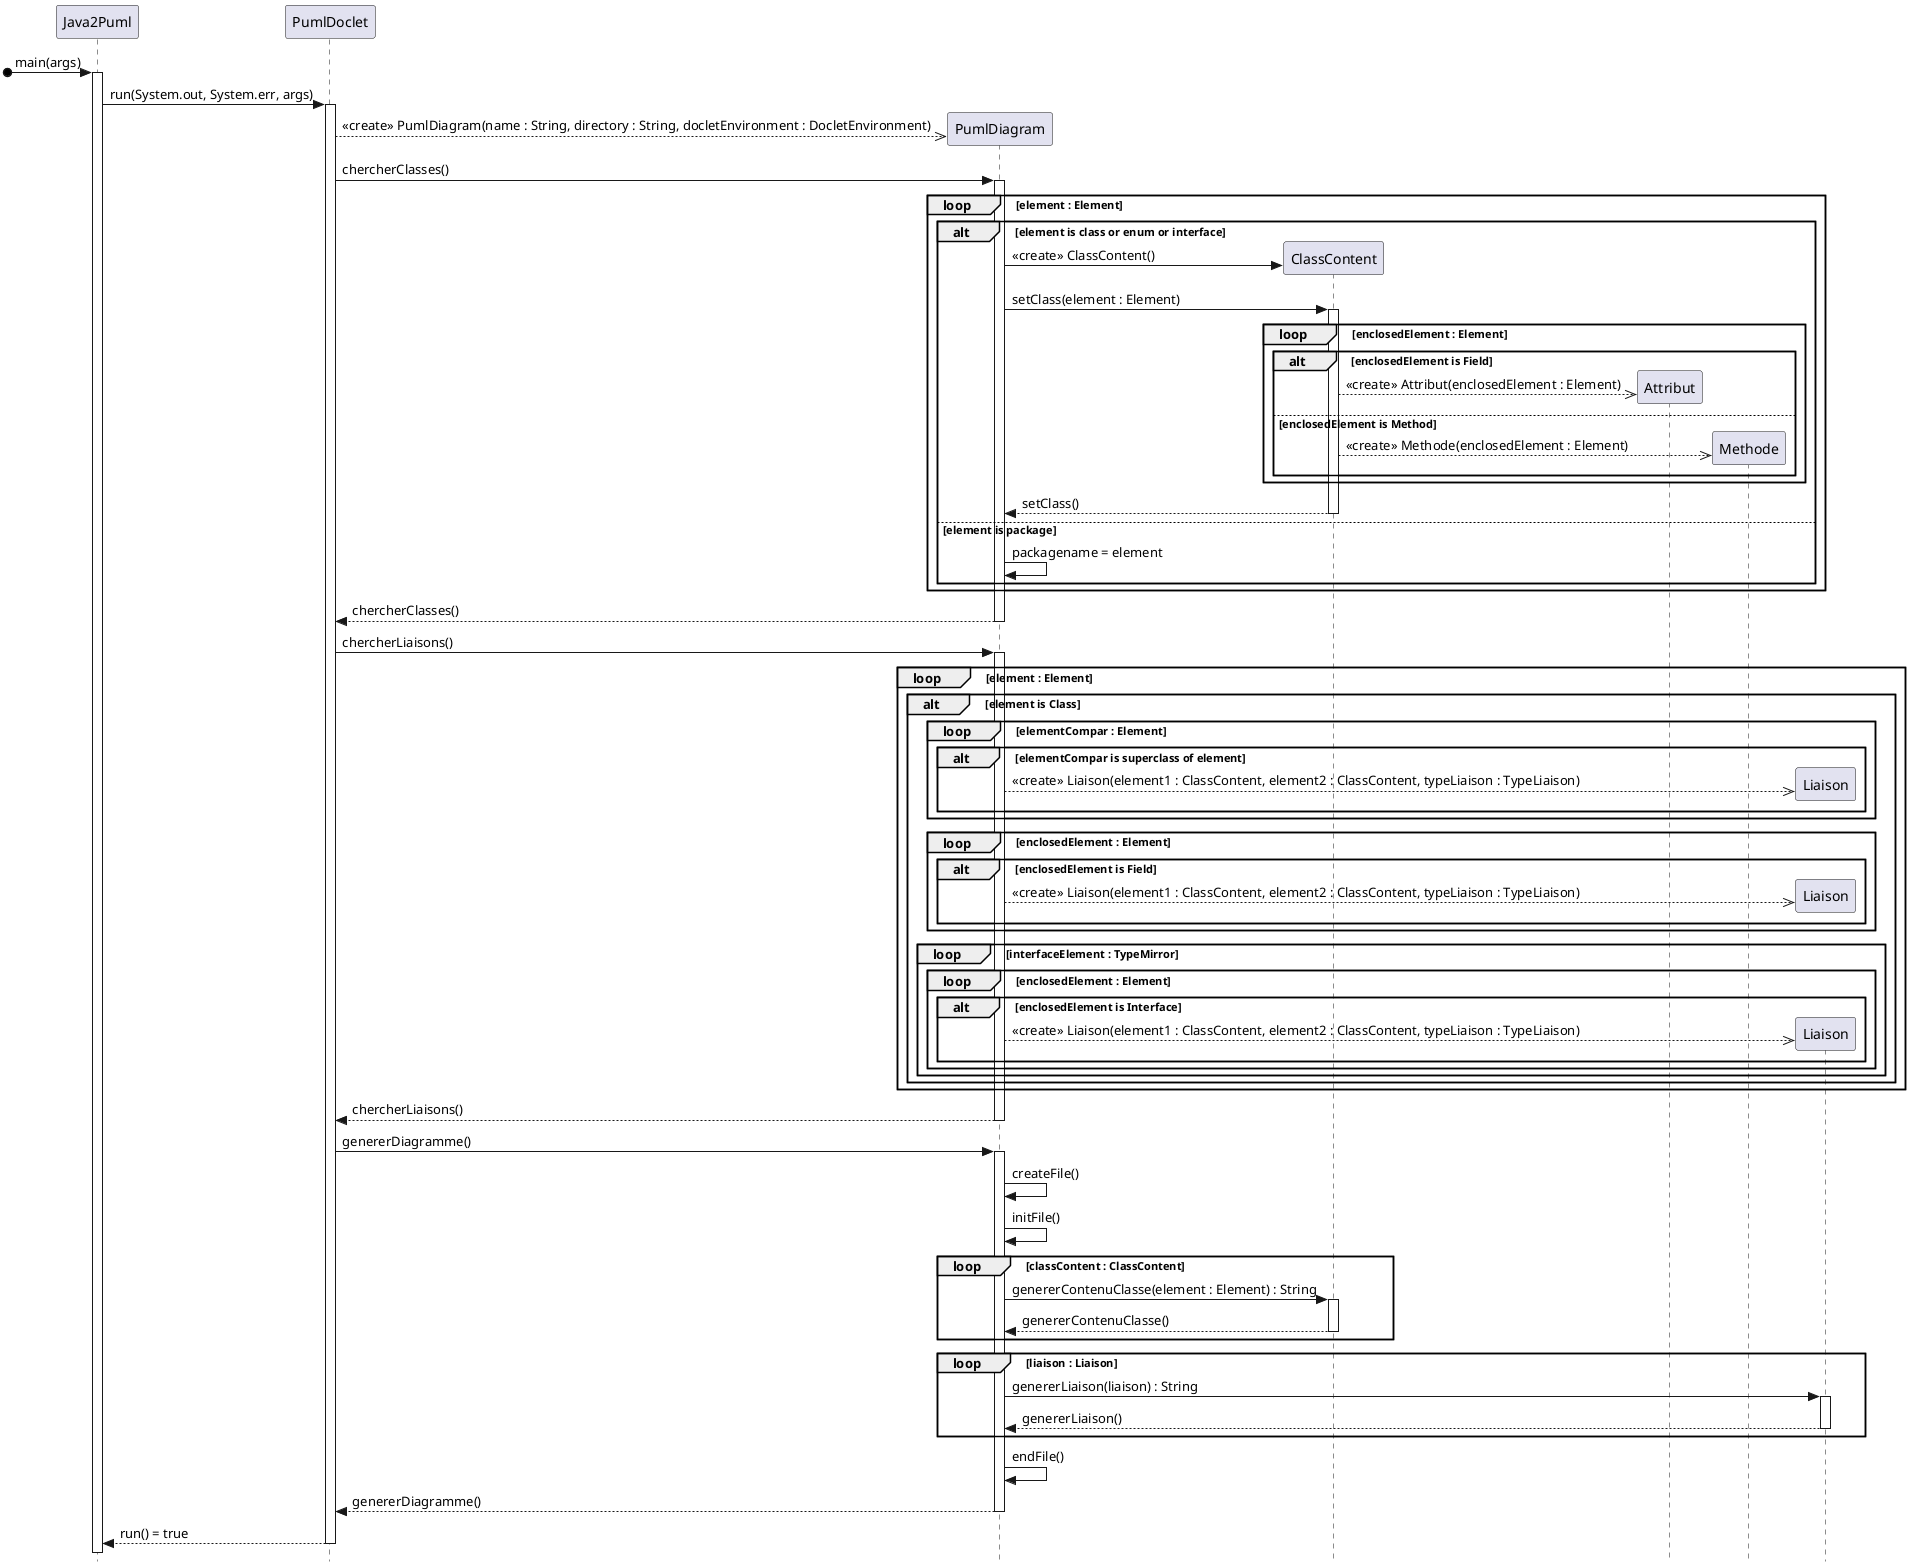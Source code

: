 @startuml
'https://plantuml.com/sequence-diagram
skinparam style strictuml
hide footbox

participant Java2Puml
participant PumlDoclet
participant PumlDiagram
participant ClassContent
participant Attribut
participant Methode
participant Liaison

[o-> Java2Puml ++ : main(args)
Java2Puml -> PumlDoclet ++ : run(System.out, System.err, args)
    PumlDoclet -->> PumlDiagram ** : <<create>> PumlDiagram(name : String, directory : String, docletEnvironment : DocletEnvironment)
    PumlDoclet -> PumlDiagram ++ : chercherClasses()
        loop element : Element
            alt element is class or enum or interface
                PumlDiagram -> ClassContent ** : <<create>> ClassContent()
                PumlDiagram -> ClassContent ++ : setClass(element : Element)
                    loop enclosedElement : Element
                        alt enclosedElement is Field
                            ClassContent -->> Attribut ** : <<create>> Attribut(enclosedElement : Element)
                        else enclosedElement is Method
                            ClassContent -->> Methode ** : <<create>> Methode(enclosedElement : Element)
                        end
                    end
                return setClass()
            else element is package
                PumlDiagram -> PumlDiagram : packagename = element
            end
        end
    return chercherClasses()

    PumlDoclet -> PumlDiagram ++ : chercherLiaisons()
        loop element : Element
            alt element is Class
                loop elementCompar : Element
                    alt elementCompar is superclass of element
                        PumlDiagram -->> Liaison ** : <<create>> Liaison(element1 : ClassContent, element2 : ClassContent, typeLiaison : TypeLiaison)
                    end
                end
                loop enclosedElement : Element
                    alt enclosedElement is Field
                        PumlDiagram -->> Liaison ** : <<create>> Liaison(element1 : ClassContent, element2 : ClassContent, typeLiaison : TypeLiaison)
                    end
                end
                loop interfaceElement : TypeMirror
                    loop enclosedElement : Element
                        alt enclosedElement is Interface
                            PumlDiagram -->> Liaison ** : <<create>> Liaison(element1 : ClassContent, element2 : ClassContent, typeLiaison : TypeLiaison)
                        end
                    end
                end
            end
        end
    return chercherLiaisons()

    PumlDoclet -> PumlDiagram ++ : genererDiagramme()
        PumlDiagram -> PumlDiagram : createFile()
        PumlDiagram -> PumlDiagram : initFile()
        loop classContent : ClassContent
            PumlDiagram -> ClassContent ++ : genererContenuClasse(element : Element) : String
            return genererContenuClasse()
        end
        loop liaison : Liaison
            PumlDiagram -> Liaison ++ : genererLiaison(liaison) : String
            return genererLiaison()
        end
        PumlDiagram -> PumlDiagram : endFile()
    return genererDiagramme()
return run() = true

@enduml